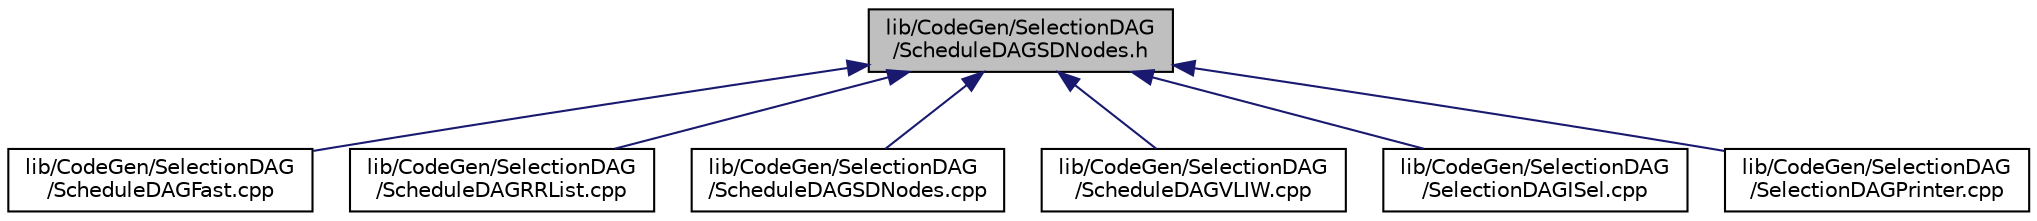 digraph "lib/CodeGen/SelectionDAG/ScheduleDAGSDNodes.h"
{
 // LATEX_PDF_SIZE
  bgcolor="transparent";
  edge [fontname="Helvetica",fontsize="10",labelfontname="Helvetica",labelfontsize="10"];
  node [fontname="Helvetica",fontsize="10",shape=record];
  Node1 [label="lib/CodeGen/SelectionDAG\l/ScheduleDAGSDNodes.h",height=0.2,width=0.4,color="black", fillcolor="grey75", style="filled", fontcolor="black",tooltip=" "];
  Node1 -> Node2 [dir="back",color="midnightblue",fontsize="10",style="solid",fontname="Helvetica"];
  Node2 [label="lib/CodeGen/SelectionDAG\l/ScheduleDAGFast.cpp",height=0.2,width=0.4,color="black",URL="$ScheduleDAGFast_8cpp.html",tooltip=" "];
  Node1 -> Node3 [dir="back",color="midnightblue",fontsize="10",style="solid",fontname="Helvetica"];
  Node3 [label="lib/CodeGen/SelectionDAG\l/ScheduleDAGRRList.cpp",height=0.2,width=0.4,color="black",URL="$ScheduleDAGRRList_8cpp.html",tooltip=" "];
  Node1 -> Node4 [dir="back",color="midnightblue",fontsize="10",style="solid",fontname="Helvetica"];
  Node4 [label="lib/CodeGen/SelectionDAG\l/ScheduleDAGSDNodes.cpp",height=0.2,width=0.4,color="black",URL="$ScheduleDAGSDNodes_8cpp.html",tooltip=" "];
  Node1 -> Node5 [dir="back",color="midnightblue",fontsize="10",style="solid",fontname="Helvetica"];
  Node5 [label="lib/CodeGen/SelectionDAG\l/ScheduleDAGVLIW.cpp",height=0.2,width=0.4,color="black",URL="$ScheduleDAGVLIW_8cpp.html",tooltip=" "];
  Node1 -> Node6 [dir="back",color="midnightblue",fontsize="10",style="solid",fontname="Helvetica"];
  Node6 [label="lib/CodeGen/SelectionDAG\l/SelectionDAGISel.cpp",height=0.2,width=0.4,color="black",URL="$SelectionDAGISel_8cpp.html",tooltip=" "];
  Node1 -> Node7 [dir="back",color="midnightblue",fontsize="10",style="solid",fontname="Helvetica"];
  Node7 [label="lib/CodeGen/SelectionDAG\l/SelectionDAGPrinter.cpp",height=0.2,width=0.4,color="black",URL="$SelectionDAGPrinter_8cpp.html",tooltip=" "];
}
